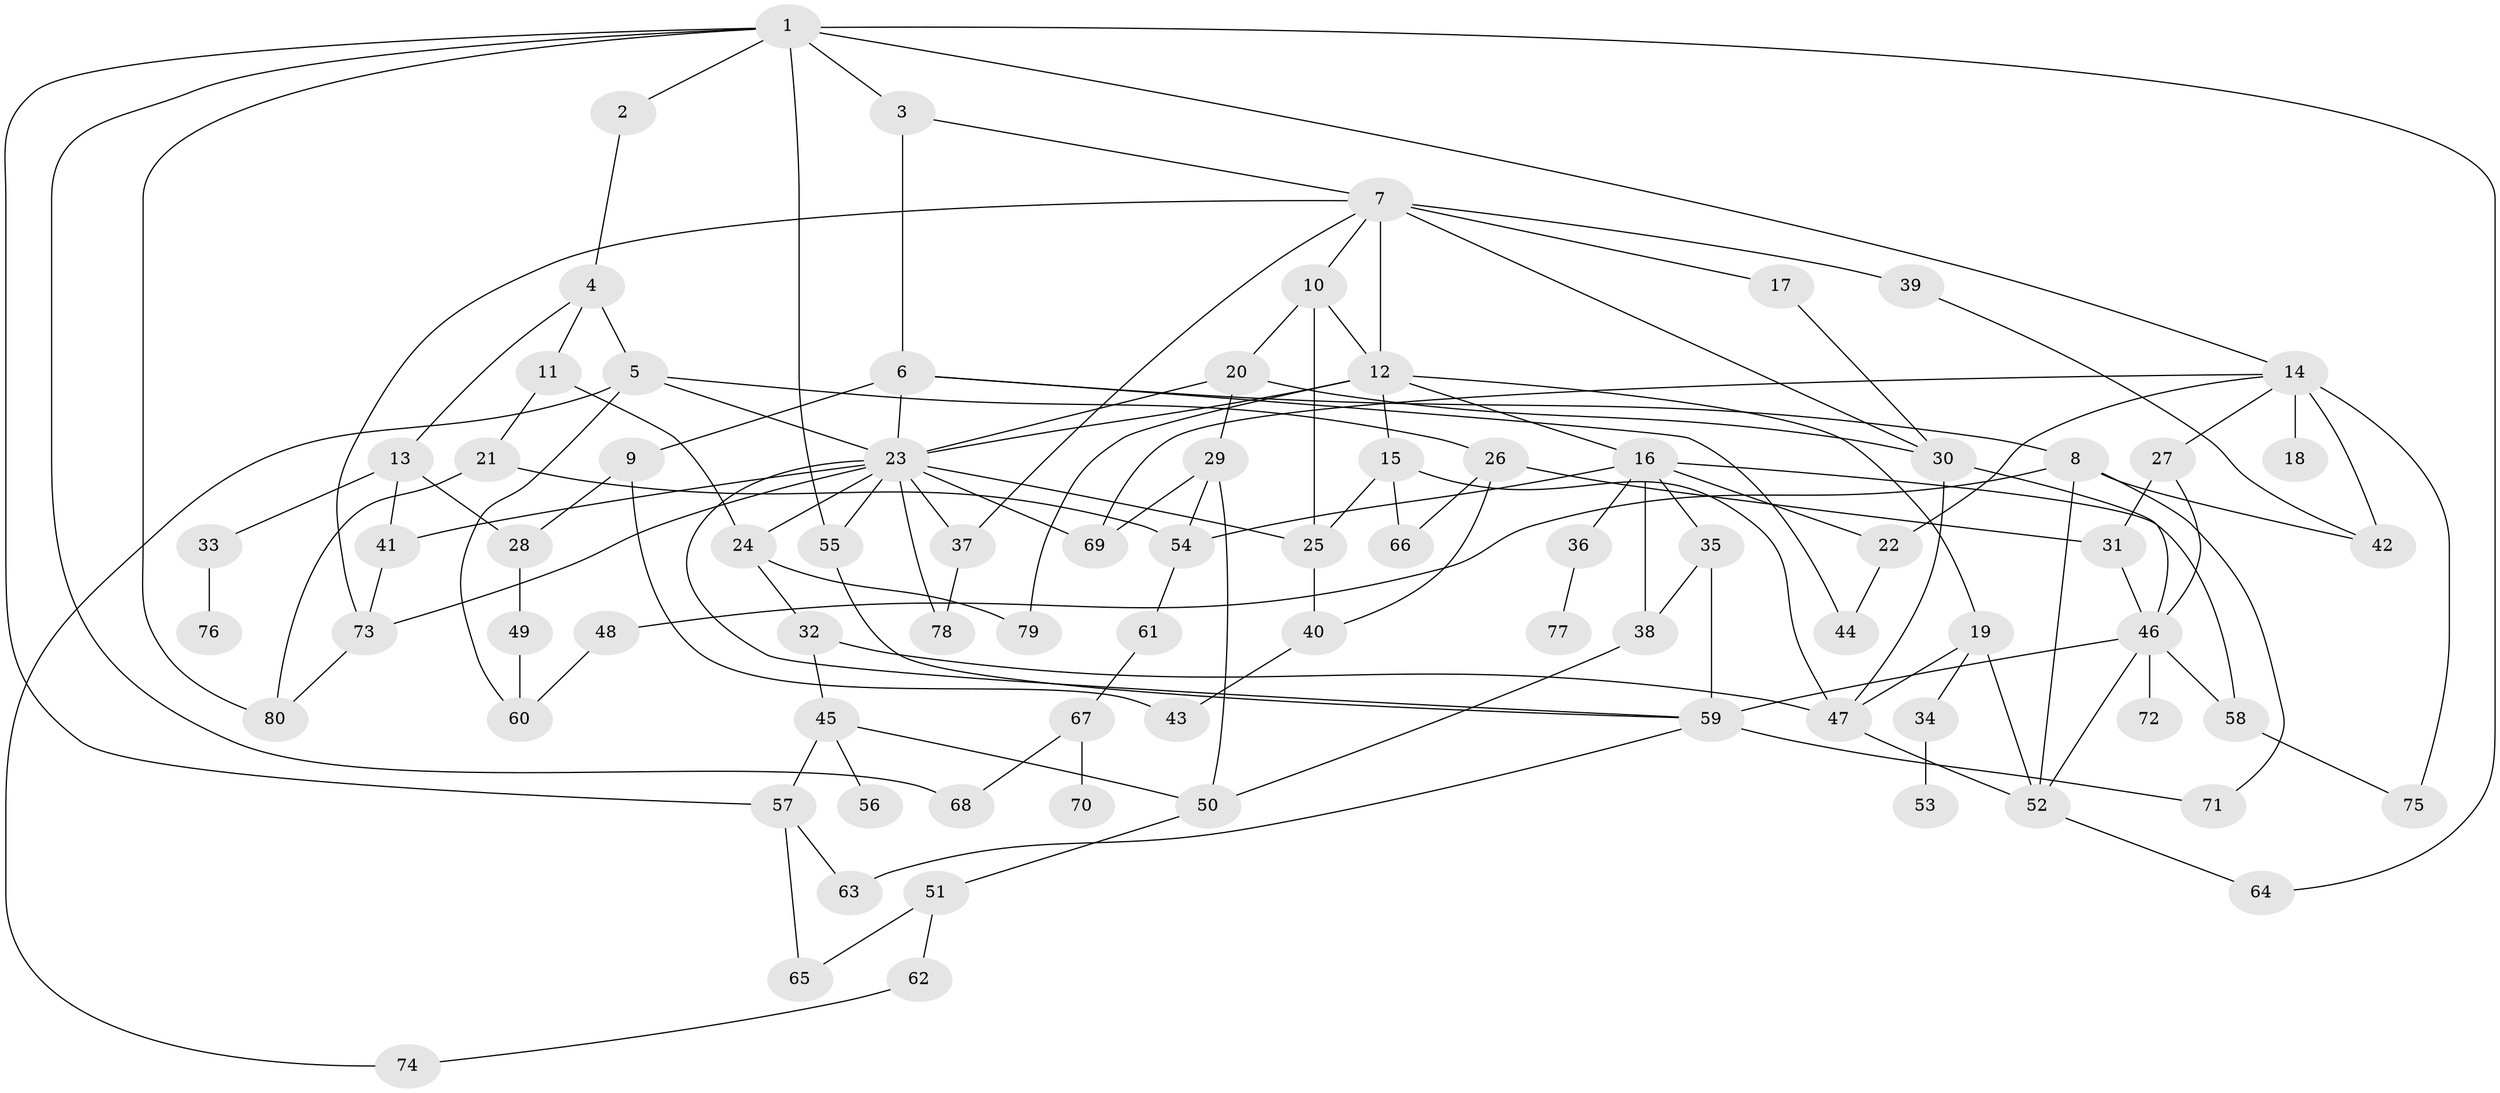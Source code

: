 // original degree distribution, {9: 0.007518796992481203, 2: 0.3233082706766917, 3: 0.21804511278195488, 4: 0.18796992481203006, 6: 0.007518796992481203, 5: 0.05263157894736842, 10: 0.007518796992481203, 8: 0.007518796992481203, 7: 0.015037593984962405, 1: 0.17293233082706766}
// Generated by graph-tools (version 1.1) at 2025/48/03/04/25 22:48:57]
// undirected, 80 vertices, 135 edges
graph export_dot {
  node [color=gray90,style=filled];
  1;
  2;
  3;
  4;
  5;
  6;
  7;
  8;
  9;
  10;
  11;
  12;
  13;
  14;
  15;
  16;
  17;
  18;
  19;
  20;
  21;
  22;
  23;
  24;
  25;
  26;
  27;
  28;
  29;
  30;
  31;
  32;
  33;
  34;
  35;
  36;
  37;
  38;
  39;
  40;
  41;
  42;
  43;
  44;
  45;
  46;
  47;
  48;
  49;
  50;
  51;
  52;
  53;
  54;
  55;
  56;
  57;
  58;
  59;
  60;
  61;
  62;
  63;
  64;
  65;
  66;
  67;
  68;
  69;
  70;
  71;
  72;
  73;
  74;
  75;
  76;
  77;
  78;
  79;
  80;
  1 -- 2 [weight=1.0];
  1 -- 3 [weight=1.0];
  1 -- 14 [weight=1.0];
  1 -- 55 [weight=1.0];
  1 -- 57 [weight=1.0];
  1 -- 64 [weight=1.0];
  1 -- 68 [weight=1.0];
  1 -- 80 [weight=1.0];
  2 -- 4 [weight=1.0];
  3 -- 6 [weight=1.0];
  3 -- 7 [weight=1.0];
  4 -- 5 [weight=1.0];
  4 -- 11 [weight=1.0];
  4 -- 13 [weight=1.0];
  5 -- 23 [weight=1.0];
  5 -- 26 [weight=1.0];
  5 -- 60 [weight=1.0];
  5 -- 74 [weight=1.0];
  6 -- 8 [weight=1.0];
  6 -- 9 [weight=1.0];
  6 -- 23 [weight=1.0];
  6 -- 44 [weight=1.0];
  7 -- 10 [weight=1.0];
  7 -- 12 [weight=2.0];
  7 -- 17 [weight=1.0];
  7 -- 30 [weight=1.0];
  7 -- 37 [weight=1.0];
  7 -- 39 [weight=1.0];
  7 -- 73 [weight=1.0];
  8 -- 42 [weight=1.0];
  8 -- 48 [weight=1.0];
  8 -- 52 [weight=1.0];
  8 -- 71 [weight=1.0];
  9 -- 28 [weight=1.0];
  9 -- 43 [weight=1.0];
  10 -- 12 [weight=1.0];
  10 -- 20 [weight=1.0];
  10 -- 25 [weight=1.0];
  11 -- 21 [weight=1.0];
  11 -- 24 [weight=1.0];
  12 -- 15 [weight=1.0];
  12 -- 16 [weight=1.0];
  12 -- 19 [weight=1.0];
  12 -- 23 [weight=1.0];
  12 -- 79 [weight=1.0];
  13 -- 28 [weight=1.0];
  13 -- 33 [weight=1.0];
  13 -- 41 [weight=1.0];
  14 -- 18 [weight=1.0];
  14 -- 22 [weight=1.0];
  14 -- 27 [weight=1.0];
  14 -- 42 [weight=1.0];
  14 -- 69 [weight=1.0];
  14 -- 75 [weight=1.0];
  15 -- 25 [weight=1.0];
  15 -- 47 [weight=1.0];
  15 -- 66 [weight=1.0];
  16 -- 22 [weight=1.0];
  16 -- 35 [weight=1.0];
  16 -- 36 [weight=1.0];
  16 -- 38 [weight=1.0];
  16 -- 54 [weight=1.0];
  16 -- 58 [weight=1.0];
  17 -- 30 [weight=1.0];
  19 -- 34 [weight=1.0];
  19 -- 47 [weight=1.0];
  19 -- 52 [weight=1.0];
  20 -- 23 [weight=1.0];
  20 -- 29 [weight=1.0];
  20 -- 30 [weight=1.0];
  21 -- 54 [weight=1.0];
  21 -- 80 [weight=1.0];
  22 -- 44 [weight=1.0];
  23 -- 24 [weight=1.0];
  23 -- 25 [weight=1.0];
  23 -- 37 [weight=1.0];
  23 -- 41 [weight=1.0];
  23 -- 55 [weight=1.0];
  23 -- 59 [weight=1.0];
  23 -- 69 [weight=1.0];
  23 -- 73 [weight=1.0];
  23 -- 78 [weight=1.0];
  24 -- 32 [weight=1.0];
  24 -- 79 [weight=1.0];
  25 -- 40 [weight=1.0];
  26 -- 31 [weight=1.0];
  26 -- 40 [weight=1.0];
  26 -- 66 [weight=1.0];
  27 -- 31 [weight=1.0];
  27 -- 46 [weight=1.0];
  28 -- 49 [weight=1.0];
  29 -- 50 [weight=1.0];
  29 -- 54 [weight=1.0];
  29 -- 69 [weight=1.0];
  30 -- 46 [weight=1.0];
  30 -- 47 [weight=1.0];
  31 -- 46 [weight=1.0];
  32 -- 45 [weight=1.0];
  32 -- 47 [weight=1.0];
  33 -- 76 [weight=1.0];
  34 -- 53 [weight=1.0];
  35 -- 38 [weight=1.0];
  35 -- 59 [weight=1.0];
  36 -- 77 [weight=1.0];
  37 -- 78 [weight=1.0];
  38 -- 50 [weight=1.0];
  39 -- 42 [weight=1.0];
  40 -- 43 [weight=1.0];
  41 -- 73 [weight=1.0];
  45 -- 50 [weight=1.0];
  45 -- 56 [weight=1.0];
  45 -- 57 [weight=1.0];
  46 -- 52 [weight=1.0];
  46 -- 58 [weight=1.0];
  46 -- 59 [weight=1.0];
  46 -- 72 [weight=1.0];
  47 -- 52 [weight=1.0];
  48 -- 60 [weight=1.0];
  49 -- 60 [weight=1.0];
  50 -- 51 [weight=1.0];
  51 -- 62 [weight=1.0];
  51 -- 65 [weight=1.0];
  52 -- 64 [weight=1.0];
  54 -- 61 [weight=1.0];
  55 -- 59 [weight=1.0];
  57 -- 63 [weight=1.0];
  57 -- 65 [weight=1.0];
  58 -- 75 [weight=1.0];
  59 -- 63 [weight=1.0];
  59 -- 71 [weight=1.0];
  61 -- 67 [weight=1.0];
  62 -- 74 [weight=1.0];
  67 -- 68 [weight=1.0];
  67 -- 70 [weight=1.0];
  73 -- 80 [weight=1.0];
}
